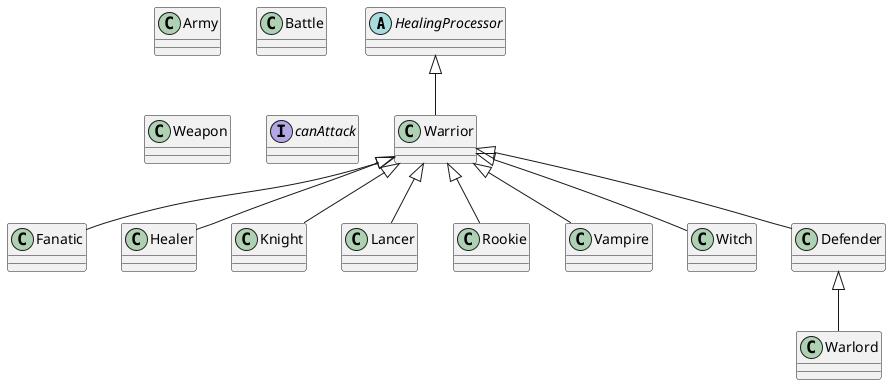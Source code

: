 @startuml
'https://plantuml.com/class-diagram

abstract class HealingProcessor
class Warrior
class Fanatic
class Healer
class Knight
class Lancer
class Rookie
class Vampire
class Warlord
class Witch
class Defender

class Army
class Battle
class Weapon

interface canAttack

HealingProcessor <|-- Warrior

Warrior <|-- Witch
Warrior <|-- Fanatic
Warrior <|-- Healer
Warrior <|-- Knight
Warrior <|-- Lancer
Warrior <|-- Rookie
Warrior <|-- Defender
Warrior <|-- Vampire
Defender <|-- Warlord

@enduml